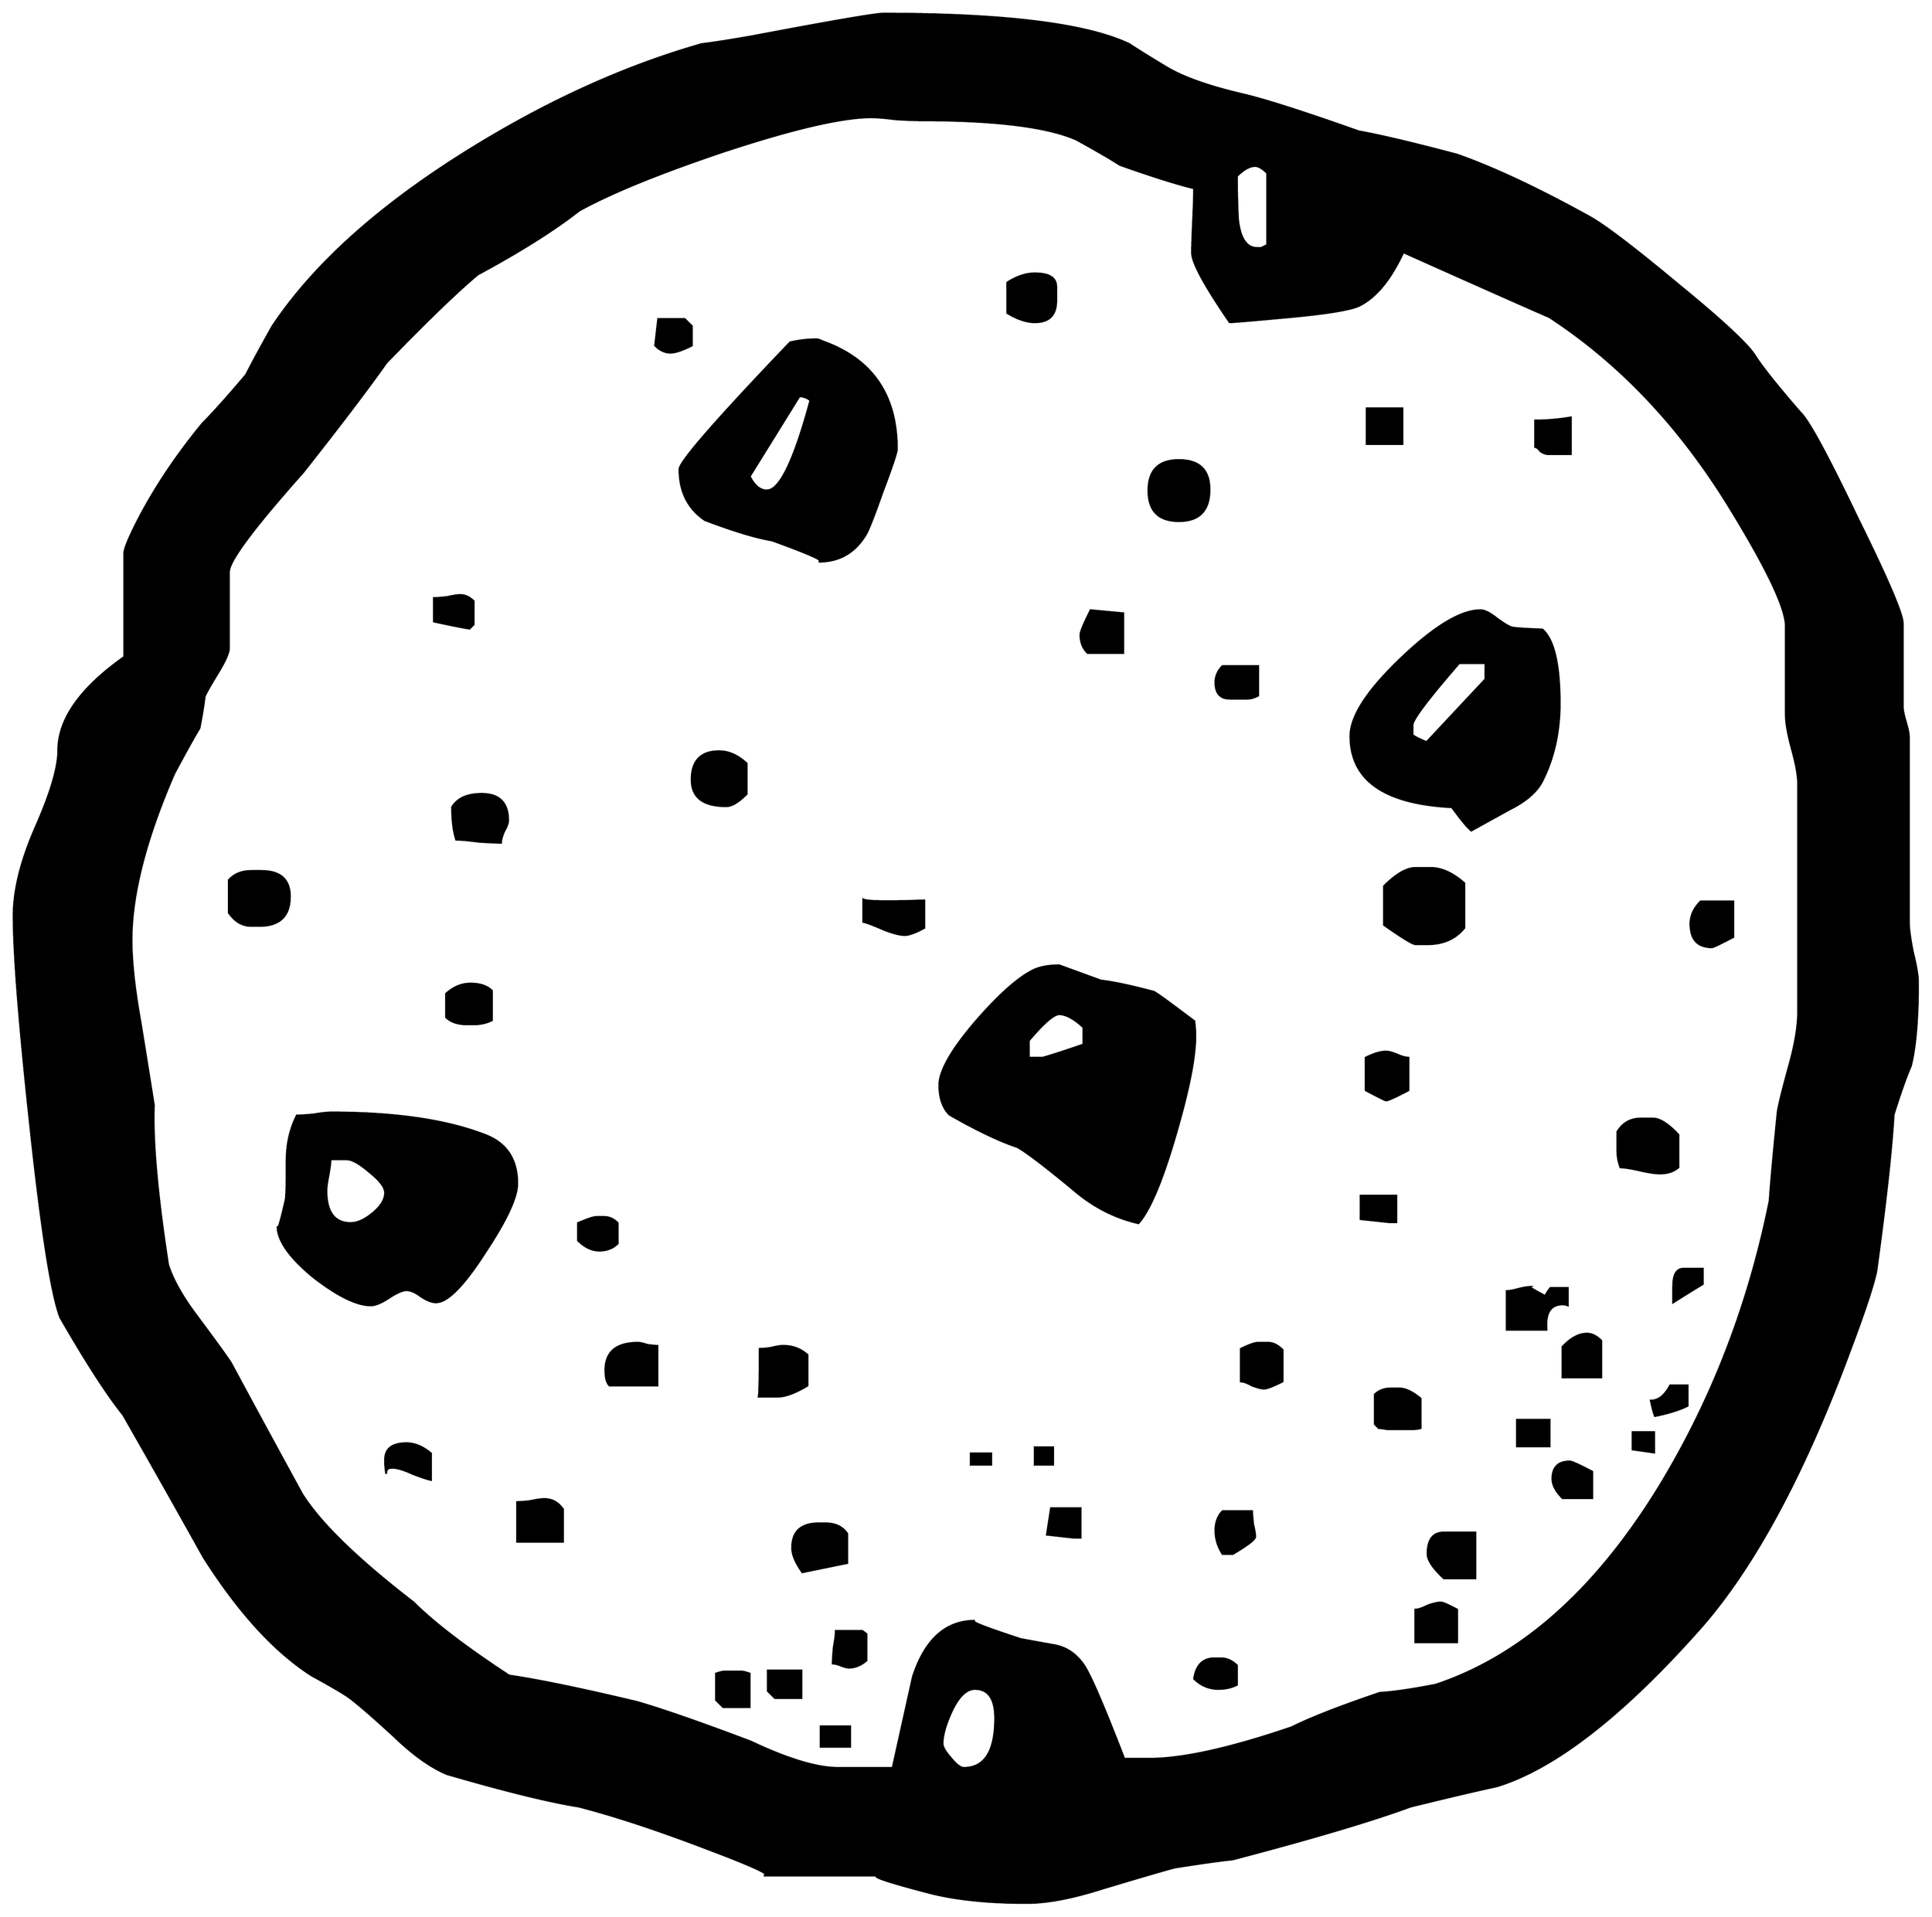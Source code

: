 


\begin{tikzpicture}[y=0.80pt, x=0.80pt, yscale=-1.0, xscale=1.0, inner sep=0pt, outer sep=0pt]
\begin{scope}[shift={(100.0,1719.0)},nonzero rule]
  \path[draw=.,fill=.,line width=1.600pt] (1958.0,-571.0) ..
    controls (1958.0,-535.0) and (1955.667,-507.667) ..
    (1951.0,-489.0) .. controls (1946.333,-478.333) and
    (1940.667,-462.333) .. (1934.0,-441.0) .. controls
    (1932.0,-406.333) and (1926.333,-355.0) .. (1917.0,-287.0) ..
    controls (1914.333,-273.667) and (1906.0,-248.333) ..
    (1892.0,-211.0) .. controls (1846.0,-86.333) and (1796.0,6.333)
    .. (1742.0,67.0) .. controls (1666.0,152.333) and
    (1599.667,203.667) .. (1543.0,221.0) .. controls (1524.333,225.0)
    and (1496.0,231.667) .. (1458.0,241.0) .. controls
    (1420.0,255.0) and (1361.667,272.333) .. (1283.0,293.0) ..
    controls (1270.333,294.333) and (1251.333,297.0) .. (1226.0,301.0)
    .. controls (1218.0,303.0) and (1194.0,310.0) ..
    (1154.0,322.0) .. controls (1124.667,331.333) and (1100.0,336.0)
    .. (1080.0,336.0) .. controls (1042.0,336.0) and
    (1010.0,332.667) .. (984.0,326.0) .. controls (940.667,314.667)
    and (924.333,309.0) .. (935.0,309.0) -- (821.0,309.0) ..
    controls (830.333,309.0) and (812.0,300.333) .. (766.0,283.0) ..
    controls (717.333,264.333) and (675.0,250.333) .. (639.0,241.0) ..
    controls (609.667,236.333) and (566.333,225.667) .. (509.0,209.0) ..
    controls (493.0,202.333) and (475.667,190.0) .. (457.0,172.0) ..
    controls (432.333,149.333) and (416.333,135.667) .. (409.0,131.0) ..
    controls (401.667,126.333) and (390.667,120.0) .. (376.0,112.0) ..
    controls (339.333,88.667) and (303.667,49.667) .. (269.0,-5.0) ..
    controls (243.0,-51.667) and (216.667,-98.333) .. (190.0,-145.0)
    .. controls (174.0,-165.0) and (153.333,-197.0) ..
    (128.0,-241.0) .. controls (119.333,-263.0) and (109.333,-327.0)
    .. (98.0,-433.0) .. controls (87.333,-531.667) and (82.0,-599.667)
    .. (82.0,-637.0) .. controls (82.0,-662.333) and (89.333,-691.667)
    .. (104.0,-725.0) .. controls (118.667,-758.333) and
    (126.0,-783.333) .. (126.0,-800.0) .. controls (126.0,-830.667)
    and (147.667,-861.333) .. (191.0,-892.0) -- (191.0,-994.0) ..
    controls (191.0,-998.0) and (194.667,-1007.333) ..
    (202.0,-1022.0) .. controls (218.667,-1055.333) and
    (240.667,-1088.667) .. (268.0,-1122.0) .. controls
    (278.0,-1132.0) and (292.333,-1148.0) .. (311.0,-1170.0) ..
    controls (316.333,-1180.667) and (325.0,-1196.667) ..
    (337.0,-1218.0) .. controls (377.0,-1278.0) and
    (440.0,-1335.0) .. (526.0,-1389.0) .. controls
    (604.667,-1438.333) and (682.667,-1474.0) .. (760.0,-1496.0) ..
    controls (771.333,-1497.333) and (788.333,-1500.0) ..
    (811.0,-1504.0) .. controls (888.333,-1518.667) and
    (931.0,-1526.0) .. (939.0,-1526.0) .. controls
    (1058.333,-1526.0) and (1139.0,-1516.0) .. (1181.0,-1496.0) ..
    controls (1189.0,-1490.667) and (1201.333,-1483.0) ..
    (1218.0,-1473.0) .. controls (1234.667,-1463.0) and
    (1260.333,-1454.0) .. (1295.0,-1446.0) .. controls
    (1317.0,-1440.667) and (1354.333,-1428.667) .. (1407.0,-1410.0) ..
    controls (1429.0,-1406.0) and (1461.333,-1398.333) ..
    (1504.0,-1387.0) .. controls (1540.0,-1374.333) and
    (1583.333,-1354.0) .. (1634.0,-1326.0) .. controls
    (1648.667,-1318.0) and (1678.0,-1295.667) .. (1722.0,-1259.0) ..
    controls (1766.0,-1223.0) and (1791.333,-1199.333) ..
    (1798.0,-1188.0) .. controls (1805.333,-1176.667) and
    (1820.0,-1158.333) .. (1842.0,-1133.0) .. controls
    (1850.0,-1125.667) and (1868.667,-1091.333) .. (1898.0,-1030.0) ..
    controls (1928.0,-969.333) and (1943.0,-934.333) ..
    (1943.0,-925.0) -- (1943.0,-843.0) .. controls
    (1943.0,-839.667) and (1944.0,-834.667) .. (1946.0,-828.0) ..
    controls (1948.0,-821.333) and (1949.0,-816.333) ..
    (1949.0,-813.0) -- (1949.0,-631.0) .. controls
    (1949.0,-624.333) and (1950.333,-614.333) .. (1953.0,-601.0) ..
    controls (1956.333,-587.667) and (1958.0,-577.667) ..
    (1958.0,-571.0) -- cycle(1317.0,-1298.0) -- (1317.0,-1369.0)
    .. controls (1312.333,-1373.667) and (1308.333,-1376.0) ..
    (1305.0,-1376.0) .. controls (1299.667,-1376.0) and
    (1293.667,-1372.667) .. (1287.0,-1366.0) .. controls
    (1287.0,-1352.0) and (1287.333,-1338.0) .. (1288.0,-1324.0) ..
    controls (1290.0,-1304.667) and (1296.333,-1295.0) ..
    (1307.0,-1295.0) -- (1311.0,-1295.0) -- (1317.0,-1298.0) --
    cycle(1840.0,-541.0) -- (1840.0,-768.0) .. controls
    (1840.0,-775.333) and (1838.0,-786.333) .. (1834.0,-801.0) ..
    controls (1830.0,-815.667) and (1828.0,-826.667) ..
    (1828.0,-834.0) -- (1828.0,-922.0) .. controls
    (1828.0,-940.0) and (1809.333,-979.333) .. (1772.0,-1040.0) ..
    controls (1723.333,-1119.333) and (1664.333,-1181.667) ..
    (1595.0,-1227.0) .. controls (1563.0,-1241.0) and
    (1515.0,-1262.333) .. (1451.0,-1291.0) .. controls
    (1438.333,-1263.667) and (1423.667,-1246.0) .. (1407.0,-1238.0) ..
    controls (1397.667,-1234.0) and (1375.0,-1230.333) ..
    (1339.0,-1227.0) .. controls (1303.0,-1223.667) and
    (1283.333,-1222.0) .. (1280.0,-1222.0) .. controls
    (1255.333,-1258.0) and (1243.0,-1280.667) .. (1243.0,-1290.0) ..
    controls (1243.0,-1297.333) and (1243.333,-1308.0) ..
    (1244.0,-1322.0) .. controls (1244.667,-1336.667) and
    (1245.0,-1347.333) .. (1245.0,-1354.0) .. controls
    (1228.333,-1358.0) and (1204.0,-1365.667) .. (1172.0,-1377.0) ..
    controls (1162.667,-1383.0) and (1148.333,-1391.333) ..
    (1129.0,-1402.0) .. controls (1100.333,-1414.667) and
    (1049.333,-1421.0) .. (976.0,-1421.0) .. controls
    (970.667,-1421.0) and (962.333,-1421.333) .. (951.0,-1422.0) ..
    controls (940.333,-1423.333) and (932.333,-1424.0) ..
    (927.0,-1424.0) .. controls (898.333,-1424.0) and
    (849.667,-1412.667) .. (781.0,-1390.0) .. controls
    (717.667,-1368.667) and (670.333,-1349.333) .. (639.0,-1332.0) ..
    controls (614.333,-1312.667) and (581.0,-1291.667) ..
    (539.0,-1269.0) .. controls (517.667,-1251.0) and
    (487.667,-1222.0) .. (449.0,-1182.0) .. controls
    (431.667,-1157.333) and (404.333,-1121.333) .. (367.0,-1074.0) ..
    controls (318.333,-1019.333) and (294.0,-986.667) ..
    (294.0,-976.0) -- (294.0,-901.0) .. controls (294.0,-896.333)
    and (290.333,-888.0) .. (283.0,-876.0) .. controls
    (275.667,-864.0) and (271.333,-856.333) .. (270.0,-853.0) ..
    controls (269.333,-846.333) and (267.667,-836.0) .. (265.0,-822.0)
    .. controls (259.0,-812.0) and (250.667,-797.0) ..
    (240.0,-777.0) .. controls (212.0,-712.333) and (198.0,-657.667)
    .. (198.0,-613.0) .. controls (198.0,-591.667) and
    (201.0,-564.333) .. (207.0,-531.0) .. controls (214.333,-485.667)
    and (218.667,-458.667) .. (220.0,-450.0) .. controls
    (218.667,-414.667) and (223.333,-362.333) .. (234.0,-293.0) ..
    controls (238.667,-278.333) and (248.0,-261.667) .. (262.0,-243.0)
    .. controls (281.333,-217.0) and (292.667,-201.333) ..
    (296.0,-196.0) .. controls (319.333,-152.667) and (342.667,-109.667)
    .. (366.0,-67.0) .. controls (384.0,-38.333) and (420.667,-2.667)
    .. (476.0,40.0) .. controls (496.0,60.0) and (527.333,84.0) ..
    (570.0,112.0) .. controls (598.0,116.0) and (640.0,124.667) ..
    (696.0,138.0) .. controls (721.333,145.333) and (758.667,158.333) ..
    (808.0,177.0) .. controls (844.667,194.333) and (873.333,203.0) ..
    (894.0,203.0) -- (948.0,203.0) .. controls (954.667,173.0) and
    (961.333,143.0) .. (968.0,113.0) .. controls (980.0,76.333) and
    (1000.333,58.0) .. (1029.0,58.0) .. controls (1022.333,58.0) and
    (1037.333,64.0) .. (1074.0,76.0) .. controls (1084.667,78.0) and
    (1095.667,80.0) .. (1107.0,82.0) .. controls (1118.333,84.0) and
    (1127.667,90.0) .. (1135.0,100.0) .. controls (1141.0,107.333)
    and (1154.667,138.667) .. (1176.0,194.0) -- (1201.0,194.0) ..
    controls (1233.667,194.0) and (1280.333,183.667) .. (1341.0,163.0)
    .. controls (1359.667,153.667) and (1388.667,142.333) ..
    (1428.0,129.0) .. controls (1440.667,128.333) and (1459.0,125.667)
    .. (1483.0,121.0) .. controls (1567.0,93.0) and
    (1640.333,28.0) .. (1703.0,-74.0) .. controls (1755.0,-159.333)
    and (1791.333,-253.333) .. (1812.0,-356.0) .. controls
    (1813.333,-375.333) and (1816.0,-404.667) .. (1820.0,-444.0) ..
    controls (1821.333,-452.0) and (1825.333,-468.0) ..
    (1832.0,-492.0) .. controls (1837.333,-512.0) and
    (1840.0,-528.333) .. (1840.0,-541.0) -- cycle(1049.0,154.0) ..
    controls (1049.0,134.667) and (1042.333,125.0) .. (1029.0,125.0)
    .. controls (1021.0,125.0) and (1013.667,131.667) ..
    (1007.0,145.0) .. controls (1000.333,159.0) and (997.0,170.333)
    .. (997.0,179.0) .. controls (997.0,182.333) and (999.667,187.0)
    .. (1005.0,193.0) .. controls (1010.333,199.667) and
    (1014.667,203.0) .. (1018.0,203.0) .. controls (1038.667,203.0)
    and (1049.0,186.667) .. (1049.0,154.0) --
    cycle(1616.0,-1092.0) -- (1594.0,-1092.0) .. controls
    (1591.333,-1092.0) and (1588.667,-1093.0) .. (1586.0,-1095.0) ..
    controls (1584.0,-1097.667) and (1582.333,-1099.0) ..
    (1581.0,-1099.0) -- (1581.0,-1125.0) .. controls
    (1592.333,-1125.0) and (1604.0,-1126.0) .. (1616.0,-1128.0) --
    (1616.0,-1092.0) -- cycle(1450.0,-1102.0) --
    (1415.0,-1102.0) -- (1415.0,-1137.0) -- (1450.0,-1137.0) --
    (1450.0,-1102.0) -- cycle(1776.0,-616.0) .. controls
    (1763.333,-609.333) and (1756.333,-606.0) .. (1755.0,-606.0) ..
    controls (1741.0,-606.0) and (1734.0,-613.667) ..
    (1734.0,-629.0) .. controls (1734.0,-637.0) and
    (1737.333,-644.333) .. (1744.0,-651.0) -- (1776.0,-651.0) --
    (1776.0,-616.0) -- cycle(1605.0,-846.0) .. controls
    (1605.0,-818.0) and (1599.333,-792.667) .. (1588.0,-770.0) ..
    controls (1582.667,-759.333) and (1572.0,-750.0) ..
    (1556.0,-742.0) .. controls (1530.667,-728.0) and
    (1518.0,-721.0) .. (1518.0,-721.0) .. controls
    (1514.0,-724.333) and (1507.667,-732.0) .. (1499.0,-744.0) ..
    controls (1432.333,-747.333) and (1399.0,-770.667) ..
    (1399.0,-814.0) .. controls (1399.0,-833.333) and
    (1415.333,-858.667) .. (1448.0,-890.0) .. controls
    (1481.333,-922.0) and (1507.667,-938.0) .. (1527.0,-938.0) ..
    controls (1531.0,-938.0) and (1536.333,-935.333) ..
    (1543.0,-930.0) .. controls (1550.333,-924.667) and
    (1555.333,-921.667) .. (1558.0,-921.0) .. controls
    (1560.667,-920.333) and (1570.667,-919.667) .. (1588.0,-919.0) ..
    controls (1599.333,-909.0) and (1605.0,-884.667) ..
    (1605.0,-846.0) -- cycle(1109.0,-1243.0) .. controls
    (1109.0,-1229.0) and (1102.0,-1222.0) .. (1088.0,-1222.0) ..
    controls (1080.0,-1222.0) and (1071.0,-1225.0) ..
    (1061.0,-1231.0) -- (1061.0,-1261.0) .. controls
    (1070.333,-1267.0) and (1079.333,-1270.0) .. (1088.0,-1270.0) ..
    controls (1102.0,-1270.0) and (1109.0,-1265.667) ..
    (1109.0,-1257.0) -- (1109.0,-1243.0) --
    cycle(1260.0,-1057.0) .. controls (1260.0,-1036.333) and
    (1250.0,-1026.0) .. (1230.0,-1026.0) .. controls
    (1210.0,-1026.0) and (1200.0,-1036.0) .. (1200.0,-1056.0) ..
    controls (1200.0,-1076.0) and (1210.0,-1086.0) ..
    (1230.0,-1086.0) .. controls (1250.0,-1086.0) and
    (1260.0,-1076.333) .. (1260.0,-1057.0) -- cycle(1308.0,-854.0)
    .. controls (1304.0,-852.0) and (1300.667,-851.0) ..
    (1298.0,-851.0) -- (1280.0,-851.0) .. controls
    (1270.667,-851.0) and (1266.0,-856.333) .. (1266.0,-867.0) ..
    controls (1266.0,-873.0) and (1268.333,-878.333) ..
    (1273.0,-883.0) -- (1308.0,-883.0) -- (1308.0,-854.0) --
    cycle(1511.0,-625.0) .. controls (1502.333,-614.333) and
    (1490.333,-609.0) .. (1475.0,-609.0) -- (1463.0,-609.0) ..
    controls (1460.333,-609.0) and (1450.0,-615.333) ..
    (1432.0,-628.0) -- (1432.0,-666.0) .. controls
    (1444.0,-678.0) and (1454.333,-684.0) .. (1463.0,-684.0) --
    (1478.0,-684.0) .. controls (1488.667,-684.0) and
    (1499.667,-679.0) .. (1511.0,-669.0) -- (1511.0,-625.0) --
    cycle(1722.0,-389.0) .. controls (1717.333,-385.0) and
    (1711.333,-383.0) .. (1704.0,-383.0) .. controls
    (1699.333,-383.0) and (1692.667,-384.0) .. (1684.0,-386.0) ..
    controls (1675.333,-388.0) and (1669.0,-389.0) ..
    (1665.0,-389.0) .. controls (1663.0,-394.333) and
    (1662.0,-399.667) .. (1662.0,-405.0) -- (1662.0,-424.0) ..
    controls (1667.333,-432.667) and (1675.0,-437.0) ..
    (1685.0,-437.0) -- (1697.0,-437.0) .. controls
    (1703.667,-437.0) and (1712.0,-431.667) .. (1722.0,-421.0) --
    (1722.0,-389.0) -- cycle(1175.0,-896.0) -- (1140.0,-896.0)
    .. controls (1135.333,-900.667) and (1133.0,-906.667) ..
    (1133.0,-914.0) .. controls (1133.0,-916.667) and
    (1136.333,-924.667) .. (1143.0,-938.0) -- (1175.0,-935.0) --
    (1175.0,-896.0) -- cycle(1746.0,-274.0) .. controls
    (1739.333,-270.0) and (1729.667,-264.0) .. (1717.0,-256.0) --
    (1717.0,-272.0) .. controls (1717.0,-283.333) and
    (1720.333,-289.0) .. (1727.0,-289.0) -- (1746.0,-289.0) --
    (1746.0,-274.0) -- cycle(750.0,-1199.0) .. controls
    (740.667,-1194.333) and (733.667,-1192.0) .. (729.0,-1192.0) ..
    controls (723.667,-1192.0) and (718.667,-1194.333) ..
    (714.0,-1199.0) -- (717.0,-1225.0) -- (743.0,-1225.0) --
    (750.0,-1218.0) -- (750.0,-1199.0) -- cycle(952.0,-1097.0)
    .. controls (952.0,-1093.667) and (947.333,-1079.667) ..
    (938.0,-1055.0) .. controls (929.333,-1030.333) and
    (923.667,-1016.0) .. (921.0,-1012.0) .. controls
    (910.333,-994.667) and (895.0,-986.0) .. (875.0,-986.0) ..
    controls (883.0,-986.0) and (867.667,-993.0) ..
    (829.0,-1007.0) .. controls (813.0,-1009.667) and
    (791.0,-1016.333) .. (763.0,-1027.0) .. controls
    (746.333,-1038.333) and (738.0,-1055.0) .. (738.0,-1077.0) ..
    controls (738.0,-1084.333) and (774.333,-1126.0) ..
    (847.0,-1202.0) .. controls (855.667,-1204.0) and
    (864.333,-1205.0) .. (873.0,-1205.0) .. controls
    (874.333,-1205.0) and (876.333,-1204.333) .. (879.0,-1203.0) ..
    controls (927.667,-1185.667) and (952.0,-1150.333) ..
    (952.0,-1097.0) -- cycle(1456.0,-465.0) .. controls
    (1443.333,-458.333) and (1436.0,-455.0) .. (1434.0,-455.0) ..
    controls (1433.333,-455.0) and (1426.667,-458.333) ..
    (1414.0,-465.0) -- (1414.0,-497.0) .. controls
    (1422.0,-501.0) and (1428.667,-503.0) .. (1434.0,-503.0) ..
    controls (1436.667,-503.0) and (1440.333,-502.0) ..
    (1445.0,-500.0) .. controls (1449.667,-498.0) and
    (1453.333,-497.0) .. (1456.0,-497.0) -- (1456.0,-465.0) --
    cycle(1731.0,-154.0) .. controls (1723.0,-150.0) and
    (1712.333,-146.667) .. (1699.0,-144.0) .. controls
    (1697.667,-147.333) and (1696.333,-152.333) .. (1695.0,-159.0) ..
    controls (1702.333,-159.0) and (1708.667,-164.0) ..
    (1714.0,-174.0) -- (1731.0,-174.0) -- (1731.0,-154.0) --
    cycle(1613.0,-253.0) .. controls (1611.667,-253.667) and
    (1610.0,-254.0) .. (1608.0,-254.0) .. controls
    (1596.0,-254.0) and (1590.667,-245.667) .. (1592.0,-229.0) --
    (1553.0,-229.0) -- (1553.0,-267.0) .. controls
    (1555.667,-267.0) and (1559.333,-267.667) .. (1564.0,-269.0) ..
    controls (1569.333,-270.333) and (1573.333,-271.0) ..
    (1576.0,-271.0) .. controls (1574.667,-271.0) and
    (1579.667,-268.0) .. (1591.0,-262.0) .. controls
    (1591.667,-264.0) and (1593.333,-266.667) .. (1596.0,-270.0) --
    (1613.0,-270.0) -- (1613.0,-253.0) -- cycle(1646.0,-182.0)
    .. controls (1620.667,-182.0) and (1608.0,-182.0) ..
    (1608.0,-182.0) -- (1608.0,-212.0) .. controls
    (1616.0,-220.667) and (1624.0,-225.0) .. (1632.0,-225.0) ..
    controls (1636.667,-225.0) and (1641.333,-222.667) ..
    (1646.0,-218.0) -- (1646.0,-182.0) -- cycle(1698.0,-108.0)
    .. controls (1693.333,-108.667) and (1686.333,-109.667) ..
    (1677.0,-111.0) -- (1677.0,-128.0) -- (1698.0,-128.0) --
    (1698.0,-108.0) -- cycle(1444.0,-335.0) -- (1437.0,-335.0)
    .. controls (1431.0,-335.667) and (1421.667,-336.667) ..
    (1409.0,-338.0) -- (1409.0,-361.0) -- (1444.0,-361.0) --
    (1444.0,-335.0) -- cycle(1595.0,-114.0) -- (1563.0,-114.0)
    -- (1563.0,-140.0) -- (1595.0,-140.0) -- (1595.0,-114.0) --
    cycle(1637.0,-63.0) -- (1608.0,-63.0) .. controls
    (1601.333,-69.667) and (1598.0,-76.0) .. (1598.0,-82.0) ..
    controls (1598.0,-93.333) and (1603.667,-99.0) .. (1615.0,-99.0)
    .. controls (1617.0,-99.0) and (1624.333,-95.667) ..
    (1637.0,-89.0) -- (1637.0,-63.0) -- cycle(1468.0,-132.0) ..
    controls (1465.333,-131.333) and (1463.0,-131.0) ..
    (1461.0,-131.0) -- (1443.0,-131.0) .. controls
    (1441.0,-131.0) and (1438.333,-131.0) .. (1435.0,-131.0) ..
    controls (1431.667,-131.667) and (1429.0,-132.0) ..
    (1427.0,-132.0) -- (1423.0,-136.0) -- (1423.0,-165.0) ..
    controls (1427.0,-169.0) and (1432.333,-171.0) ..
    (1439.0,-171.0) -- (1447.0,-171.0) .. controls
    (1453.0,-171.0) and (1460.0,-167.667) .. (1468.0,-161.0) --
    (1468.0,-132.0) -- cycle(979.0,-625.0) .. controls
    (970.333,-620.333) and (964.0,-618.0) .. (960.0,-618.0) ..
    controls (955.333,-618.0) and (948.667,-619.667) .. (940.0,-623.0)
    .. controls (929.333,-627.667) and (922.333,-630.333) ..
    (919.0,-631.0) -- (919.0,-653.0) .. controls (922.333,-651.0)
    and (942.333,-650.667) .. (979.0,-652.0) -- (979.0,-625.0) --
    cycle(1246.0,-518.0) .. controls (1246.0,-497.333) and
    (1239.667,-465.333) .. (1227.0,-422.0) .. controls
    (1213.667,-376.0) and (1201.333,-346.667) .. (1190.0,-334.0) ..
    controls (1166.667,-339.333) and (1145.333,-350.333) ..
    (1126.0,-367.0) .. controls (1098.667,-389.667) and
    (1080.333,-403.667) .. (1071.0,-409.0) .. controls
    (1053.0,-415.0) and (1030.667,-425.667) .. (1004.0,-441.0) ..
    controls (997.333,-447.667) and (994.0,-457.333) .. (994.0,-470.0)
    .. controls (994.0,-484.0) and (1006.0,-505.0) ..
    (1030.0,-533.0) .. controls (1052.667,-559.0) and
    (1071.333,-575.667) .. (1086.0,-583.0) .. controls
    (1092.667,-586.333) and (1101.333,-588.0) .. (1112.0,-588.0) ..
    controls (1112.0,-588.0) and (1125.667,-583.0) ..
    (1153.0,-573.0) .. controls (1165.0,-571.667) and
    (1182.333,-568.0) .. (1205.0,-562.0) .. controls
    (1207.0,-561.333) and (1220.333,-551.667) .. (1245.0,-533.0) ..
    controls (1245.667,-528.333) and (1246.0,-523.333) ..
    (1246.0,-518.0) -- cycle(804.0,-757.0) .. controls
    (796.0,-749.0) and (789.333,-745.0) .. (784.0,-745.0) ..
    controls (761.333,-745.0) and (750.0,-753.667) .. (750.0,-771.0)
    .. controls (750.0,-789.667) and (759.0,-799.0) ..
    (777.0,-799.0) .. controls (786.333,-799.0) and (795.333,-795.0)
    .. (804.0,-787.0) -- (804.0,-757.0) -- cycle(1332.0,-178.0)
    .. controls (1322.667,-173.333) and (1316.667,-171.0) ..
    (1314.0,-171.0) .. controls (1311.333,-171.0) and
    (1307.333,-172.0) .. (1302.0,-174.0) .. controls
    (1297.333,-176.667) and (1293.667,-178.0) .. (1291.0,-178.0) --
    (1291.0,-210.0) .. controls (1299.0,-214.0) and
    (1304.667,-216.0) .. (1308.0,-216.0) -- (1318.0,-216.0) ..
    controls (1322.667,-216.0) and (1327.333,-213.667) ..
    (1332.0,-209.0) -- (1332.0,-178.0) -- cycle(1522.0,16.0) --
    (1491.0,16.0) .. controls (1480.333,6.0) and (1475.0,-2.0) ..
    (1475.0,-8.0) .. controls (1475.0,-22.0) and (1480.333,-29.0)
    .. (1491.0,-29.0) -- (1522.0,-29.0) -- (1522.0,16.0) --
    cycle(535.0,-924.0) -- (531.0,-920.0) .. controls
    (523.0,-921.333) and (511.333,-923.667) .. (496.0,-927.0) --
    (496.0,-950.0) .. controls (498.667,-950.0) and (503.0,-950.333)
    .. (509.0,-951.0) .. controls (515.0,-952.333) and
    (519.333,-953.0) .. (522.0,-953.0) .. controls (526.667,-953.0)
    and (531.0,-951.0) .. (535.0,-947.0) -- (535.0,-924.0) --
    cycle(1504.0,79.0) -- (1463.0,79.0) -- (1463.0,47.0) ..
    controls (1465.667,47.0) and (1469.667,45.667) .. (1475.0,43.0) ..
    controls (1480.333,41.0) and (1484.667,40.0) .. (1488.0,40.0) ..
    controls (1490.0,40.0) and (1495.333,42.333) .. (1504.0,47.0) --
    (1504.0,79.0) -- cycle(1305.0,-25.0) .. controls
    (1305.0,-22.333) and (1297.667,-16.667) .. (1283.0,-8.0) --
    (1273.0,-8.0) .. controls (1268.333,-15.333) and (1266.0,-23.0)
    .. (1266.0,-31.0) .. controls (1266.0,-39.0) and
    (1268.333,-45.333) .. (1273.0,-50.0) -- (1302.0,-50.0) ..
    controls (1302.0,-47.333) and (1302.333,-43.0) .. (1303.0,-37.0)
    .. controls (1304.333,-31.667) and (1305.0,-27.667) ..
    (1305.0,-25.0) -- cycle(569.0,-731.0) .. controls
    (569.0,-728.333) and (567.667,-724.667) .. (565.0,-720.0) ..
    controls (563.0,-715.333) and (562.0,-711.667) .. (562.0,-709.0)
    .. controls (557.333,-709.0) and (550.0,-709.333) ..
    (540.0,-710.0) .. controls (530.0,-711.333) and (522.667,-712.0)
    .. (518.0,-712.0) .. controls (515.333,-720.0) and
    (514.0,-730.667) .. (514.0,-744.0) .. controls (519.333,-752.667)
    and (529.0,-757.0) .. (543.0,-757.0) .. controls
    (560.333,-757.0) and (569.0,-748.333) .. (569.0,-731.0) --
    cycle(1106.0,-96.0) -- (1088.0,-96.0) -- (1088.0,-113.0) --
    (1106.0,-113.0) -- (1106.0,-96.0) -- cycle(1287.0,121.0) ..
    controls (1281.667,123.667) and (1275.667,125.0) .. (1269.0,125.0)
    .. controls (1259.667,125.0) and (1251.667,121.667) ..
    (1245.0,115.0) .. controls (1247.0,101.667) and (1253.667,95.0)
    .. (1265.0,95.0) -- (1271.0,95.0) .. controls (1277.0,95.0)
    and (1282.333,97.333) .. (1287.0,102.0) -- (1287.0,121.0) --
    cycle(1133.0,-24.0) -- (1127.0,-24.0) .. controls
    (1121.0,-24.667) and (1112.0,-25.667) .. (1100.0,-27.0) --
    (1104.0,-53.0) -- (1133.0,-53.0) -- (1133.0,-24.0) --
    cycle(1045.0,-96.0) -- (1025.0,-96.0) -- (1025.0,-107.0) --
    (1045.0,-107.0) -- (1045.0,-96.0) -- cycle(553.0,-534.0) ..
    controls (547.667,-531.333) and (541.667,-530.0) .. (535.0,-530.0)
    -- (529.0,-530.0) .. controls (519.667,-530.0) and
    (512.667,-532.333) .. (508.0,-537.0) -- (508.0,-560.0) ..
    controls (515.333,-566.667) and (523.333,-570.0) .. (532.0,-570.0)
    .. controls (541.333,-570.0) and (548.333,-567.667) ..
    (553.0,-563.0) -- (553.0,-534.0) -- cycle(864.0,-174.0) ..
    controls (852.0,-166.667) and (842.0,-163.0) .. (834.0,-163.0)
    -- (816.0,-163.0) .. controls (816.667,-164.333) and
    (817.0,-180.0) .. (817.0,-210.0) .. controls (819.667,-210.0)
    and (823.333,-210.333) .. (828.0,-211.0) .. controls
    (833.333,-212.333) and (837.333,-213.0) .. (840.0,-213.0) ..
    controls (849.333,-213.0) and (857.333,-210.0) .. (864.0,-204.0)
    -- (864.0,-174.0) -- cycle(677.0,-314.0) .. controls
    (672.333,-309.333) and (666.333,-307.0) .. (659.0,-307.0) ..
    controls (651.667,-307.0) and (644.667,-310.333) .. (638.0,-317.0)
    -- (638.0,-334.0) .. controls (647.333,-338.0) and
    (653.333,-340.0) .. (656.0,-340.0) -- (664.0,-340.0) ..
    controls (668.667,-340.0) and (673.0,-338.0) .. (677.0,-334.0)
    -- (677.0,-314.0) -- cycle(354.0,-656.0) .. controls
    (354.0,-636.667) and (344.0,-627.0) .. (324.0,-627.0) --
    (316.0,-627.0) .. controls (307.333,-627.0) and (300.0,-631.333)
    .. (294.0,-640.0) -- (294.0,-672.0) .. controls
    (299.333,-678.0) and (306.667,-681.0) .. (316.0,-681.0) --
    (326.0,-681.0) .. controls (344.667,-681.0) and (354.0,-672.667)
    .. (354.0,-656.0) -- cycle(903.0,1.0) .. controls
    (893.0,3.0) and (878.333,6.0) .. (859.0,10.0) .. controls
    (852.333,0.667) and (849.0,-7.333) .. (849.0,-14.0) .. controls
    (849.0,-30.0) and (857.667,-38.0) .. (875.0,-38.0) --
    (882.0,-38.0) .. controls (891.333,-38.0) and (898.333,-34.667) ..
    (903.0,-28.0) -- (903.0,1.0) -- cycle(716.0,-174.0) --
    (669.0,-174.0) .. controls (666.333,-176.667) and (665.0,-181.667)
    .. (665.0,-189.0) .. controls (665.0,-207.0) and
    (675.667,-216.0) .. (697.0,-216.0) .. controls (699.0,-216.0)
    and (702.0,-215.333) .. (706.0,-214.0) .. controls
    (710.667,-213.333) and (714.0,-213.0) .. (716.0,-213.0) --
    (716.0,-174.0) -- cycle(922.0,97.0) .. controls
    (916.667,101.667) and (911.0,104.0) .. (905.0,104.0) .. controls
    (903.0,104.0) and (900.333,103.333) .. (897.0,102.0) .. controls
    (893.667,100.667) and (891.0,100.0) .. (889.0,100.0) .. controls
    (889.0,96.667) and (889.333,91.333) .. (890.0,84.0) .. controls
    (891.333,76.667) and (892.0,71.333) .. (892.0,68.0) --
    (918.0,68.0) -- (922.0,71.0) -- (922.0,97.0) --
    cycle(578.0,-373.0) .. controls (578.0,-359.667) and
    (567.667,-337.333) .. (547.0,-306.0) .. controls (525.667,-272.667)
    and (509.333,-256.0) .. (498.0,-256.0) .. controls
    (494.0,-256.0) and (489.0,-258.0) .. (483.0,-262.0) ..
    controls (477.667,-266.0) and (473.0,-268.0) .. (469.0,-268.0)
    .. controls (465.0,-268.0) and (459.0,-265.333) ..
    (451.0,-260.0) .. controls (443.667,-255.333) and (438.0,-253.0)
    .. (434.0,-253.0) .. controls (420.0,-253.0) and
    (401.0,-262.333) .. (377.0,-281.0) .. controls (353.667,-300.333)
    and (342.0,-317.0) .. (342.0,-331.0) .. controls
    (342.0,-325.0) and (344.667,-333.667) .. (350.0,-357.0) ..
    controls (350.667,-359.667) and (351.0,-372.667) .. (351.0,-396.0)
    .. controls (351.0,-412.0) and (354.333,-426.667) ..
    (361.0,-440.0) .. controls (364.333,-440.0) and (369.667,-440.333)
    .. (377.0,-441.0) .. controls (385.0,-442.333) and
    (391.0,-443.0) .. (395.0,-443.0) .. controls (457.667,-443.0)
    and (508.0,-435.667) .. (546.0,-421.0) .. controls
    (567.333,-413.0) and (578.0,-397.0) .. (578.0,-373.0) --
    cycle(858.0,134.0) -- (832.0,134.0) -- (825.0,127.0) --
    (825.0,107.0) -- (858.0,107.0) -- (858.0,134.0) --
    cycle(906.0,182.0) -- (877.0,182.0) -- (877.0,162.0) --
    (906.0,162.0) -- (906.0,182.0) -- cycle(807.0,143.0) --
    (781.0,143.0) -- (774.0,136.0) -- (774.0,110.0) .. controls
    (778.0,108.667) and (780.667,108.0) .. (782.0,108.0) --
    (799.0,108.0) .. controls (800.333,108.0) and (803.0,108.667) ..
    (807.0,110.0) -- (807.0,143.0) -- cycle(623.0,-20.0) --
    (578.0,-20.0) -- (578.0,-59.0) .. controls (580.667,-59.0) and
    (585.0,-59.333) .. (591.0,-60.0) .. controls (597.0,-61.333) and
    (601.667,-62.0) .. (605.0,-62.0) .. controls (612.333,-62.0) and
    (618.333,-58.667) .. (623.0,-52.0) -- (623.0,-20.0) --
    cycle(493.0,-81.0) .. controls (489.667,-81.667) and
    (483.667,-83.667) .. (475.0,-87.0) .. controls (466.333,-91.0) and
    (459.667,-93.0) .. (455.0,-93.0) .. controls (450.333,-93.0) and
    (448.333,-91.0) .. (449.0,-87.0) .. controls (448.333,-92.333) and
    (448.0,-95.667) .. (448.0,-97.0) -- (448.0,-101.0) .. controls
    (448.0,-111.667) and (455.0,-117.0) .. (469.0,-117.0) ..
    controls (477.0,-117.0) and (485.0,-113.667) .. (493.0,-107.0)
    -- (493.0,-81.0) -- cycle(1532.0,-870.0) -- (1532.0,-886.0)
    -- (1506.0,-886.0) .. controls (1475.333,-850.667) and
    (1460.0,-830.333) .. (1460.0,-825.0) -- (1460.0,-815.0) ..
    controls (1462.667,-813.0) and (1467.333,-810.667) ..
    (1474.0,-808.0) -- (1532.0,-870.0) -- cycle(867.0,-1145.0)
    .. controls (863.667,-1147.667) and (860.0,-1149.0) ..
    (856.0,-1149.0) -- (807.0,-1070.0) .. controls
    (811.667,-1060.667) and (817.333,-1056.0) .. (824.0,-1056.0) ..
    controls (836.667,-1056.0) and (851.0,-1085.667) ..
    (867.0,-1145.0) -- cycle(1136.0,-510.0) -- (1136.0,-527.0)
    .. controls (1126.667,-535.667) and (1118.667,-540.0) ..
    (1112.0,-540.0) .. controls (1106.667,-540.0) and
    (1096.667,-531.333) .. (1082.0,-514.0) -- (1082.0,-497.0) --
    (1096.0,-497.0) .. controls (1105.333,-499.667) and
    (1118.667,-504.0) .. (1136.0,-510.0) -- cycle(448.0,-364.0) ..
    controls (448.0,-369.333) and (443.0,-376.0) .. (433.0,-384.0)
    .. controls (423.0,-392.667) and (415.333,-397.0) ..
    (410.0,-397.0) -- (394.0,-397.0) .. controls (394.0,-393.667)
    and (393.333,-388.333) .. (392.0,-381.0) .. controls
    (390.667,-374.333) and (390.0,-369.333) .. (390.0,-366.0) ..
    controls (390.0,-344.667) and (398.0,-334.0) .. (414.0,-334.0)
    .. controls (420.667,-334.0) and (428.0,-337.333) ..
    (436.0,-344.0) .. controls (444.0,-350.667) and (448.0,-357.333)
    .. (448.0,-364.0) -- cycle;
\end{scope}

\end{tikzpicture}

